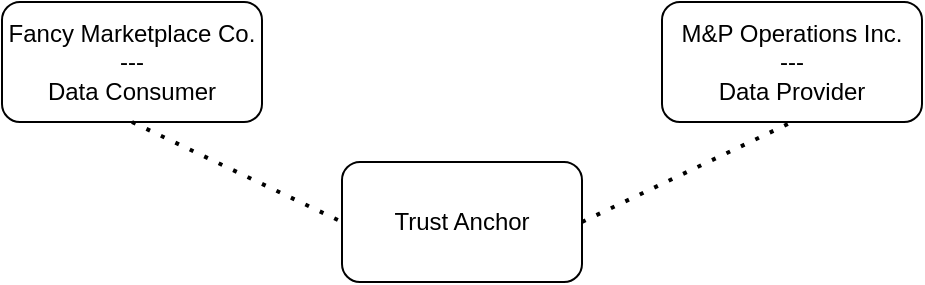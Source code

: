 <mxfile version="24.4.9" type="device">
  <diagram name="Page-1" id="rYzr1DH2yIFesMKslzU0">
    <mxGraphModel dx="1434" dy="764" grid="1" gridSize="10" guides="1" tooltips="1" connect="1" arrows="1" fold="1" page="1" pageScale="1" pageWidth="850" pageHeight="1100" math="0" shadow="0">
      <root>
        <mxCell id="0" />
        <mxCell id="1" parent="0" />
        <mxCell id="w16GQVXMl-_tRw7hFywQ-1" value="Trust Anchor" style="rounded=1;whiteSpace=wrap;html=1;" vertex="1" parent="1">
          <mxGeometry x="280" y="360" width="120" height="60" as="geometry" />
        </mxCell>
        <mxCell id="w16GQVXMl-_tRw7hFywQ-2" value="&lt;div&gt;M&amp;amp;P Operations Inc.&lt;/div&gt;&lt;div&gt;--- &lt;br&gt;&lt;/div&gt;&lt;div&gt;Data Provider&lt;/div&gt;" style="rounded=1;whiteSpace=wrap;html=1;" vertex="1" parent="1">
          <mxGeometry x="440" y="280" width="130" height="60" as="geometry" />
        </mxCell>
        <mxCell id="w16GQVXMl-_tRw7hFywQ-3" value="&lt;div&gt;Fancy Marketplace Co. &lt;br&gt;&lt;/div&gt;&lt;div&gt;--- &lt;br&gt;&lt;/div&gt;&lt;div&gt;Data Consumer&lt;/div&gt;" style="rounded=1;whiteSpace=wrap;html=1;" vertex="1" parent="1">
          <mxGeometry x="110" y="280" width="130" height="60" as="geometry" />
        </mxCell>
        <mxCell id="w16GQVXMl-_tRw7hFywQ-5" value="" style="endArrow=none;dashed=1;html=1;dashPattern=1 3;strokeWidth=2;rounded=0;entryX=0;entryY=0.5;entryDx=0;entryDy=0;exitX=0.5;exitY=1;exitDx=0;exitDy=0;" edge="1" parent="1" source="w16GQVXMl-_tRw7hFywQ-3" target="w16GQVXMl-_tRw7hFywQ-1">
          <mxGeometry width="50" height="50" relative="1" as="geometry">
            <mxPoint x="100" y="450" as="sourcePoint" />
            <mxPoint x="150" y="400" as="targetPoint" />
          </mxGeometry>
        </mxCell>
        <mxCell id="w16GQVXMl-_tRw7hFywQ-6" value="" style="endArrow=none;dashed=1;html=1;dashPattern=1 3;strokeWidth=2;rounded=0;entryX=0.5;entryY=1;entryDx=0;entryDy=0;exitX=1;exitY=0.5;exitDx=0;exitDy=0;" edge="1" parent="1" source="w16GQVXMl-_tRw7hFywQ-1" target="w16GQVXMl-_tRw7hFywQ-2">
          <mxGeometry width="50" height="50" relative="1" as="geometry">
            <mxPoint x="500" y="420" as="sourcePoint" />
            <mxPoint x="550" y="370" as="targetPoint" />
          </mxGeometry>
        </mxCell>
      </root>
    </mxGraphModel>
  </diagram>
</mxfile>

